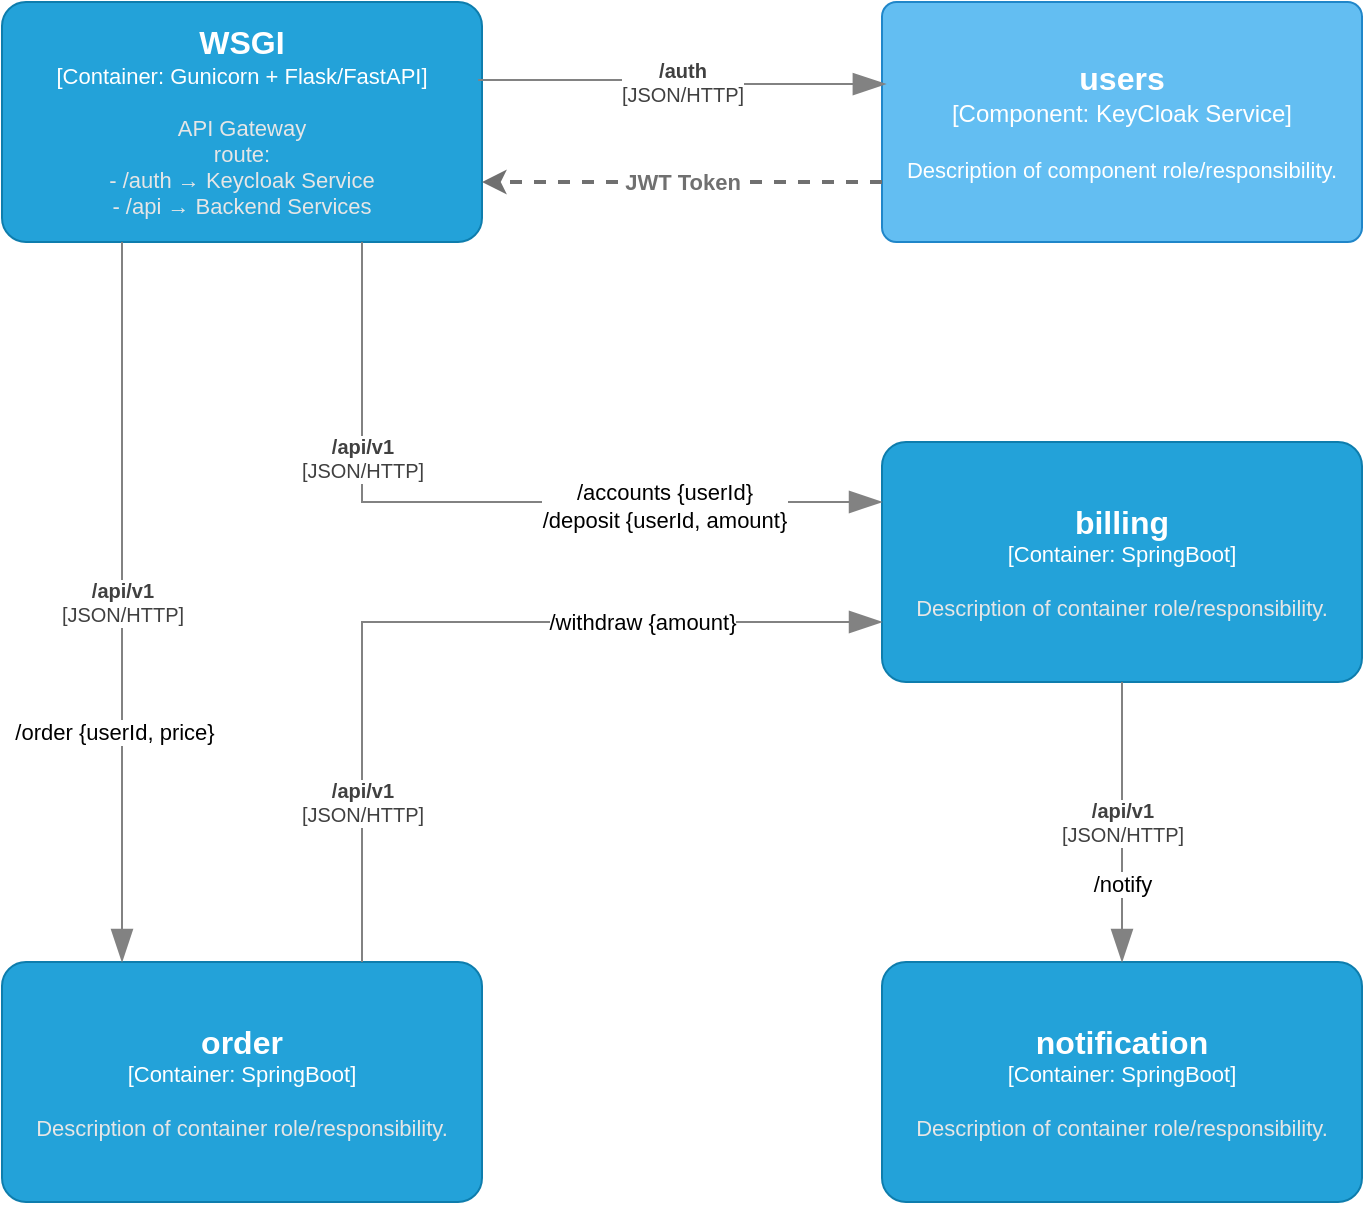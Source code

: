 <mxfile version="28.0.6">
  <diagram name="Page-1" id="hsagQJGzOLX75O1Nyzo3">
    <mxGraphModel dx="1426" dy="841" grid="1" gridSize="10" guides="1" tooltips="1" connect="1" arrows="1" fold="1" page="1" pageScale="1" pageWidth="827" pageHeight="1169" math="0" shadow="0">
      <root>
        <mxCell id="0" />
        <mxCell id="1" parent="0" />
        <object placeholders="1" c4Name="billing" c4Type="Container" c4Technology="SpringBoot" c4Description="Description of container role/responsibility." label="&lt;font style=&quot;font-size: 16px&quot;&gt;&lt;b&gt;%c4Name%&lt;/b&gt;&lt;/font&gt;&lt;div&gt;[%c4Type%: %c4Technology%]&lt;/div&gt;&lt;br&gt;&lt;div&gt;&lt;font style=&quot;font-size: 11px&quot;&gt;&lt;font color=&quot;#E6E6E6&quot;&gt;%c4Description%&lt;/font&gt;&lt;/div&gt;" id="Cb4a4VX6dAqoDMHBRrqM-2">
          <mxCell style="rounded=1;whiteSpace=wrap;html=1;fontSize=11;labelBackgroundColor=none;fillColor=#23A2D9;fontColor=#ffffff;align=center;arcSize=10;strokeColor=#0E7DAD;metaEdit=1;resizable=0;points=[[0.25,0,0],[0.5,0,0],[0.75,0,0],[1,0.25,0],[1,0.5,0],[1,0.75,0],[0.75,1,0],[0.5,1,0],[0.25,1,0],[0,0.75,0],[0,0.5,0],[0,0.25,0]];" vertex="1" parent="1">
            <mxGeometry x="520" y="380" width="240" height="120" as="geometry" />
          </mxCell>
        </object>
        <object placeholders="1" c4Name="order" c4Type="Container" c4Technology="SpringBoot" c4Description="Description of container role/responsibility." label="&lt;font style=&quot;font-size: 16px&quot;&gt;&lt;b&gt;%c4Name%&lt;/b&gt;&lt;/font&gt;&lt;div&gt;[%c4Type%: %c4Technology%]&lt;/div&gt;&lt;br&gt;&lt;div&gt;&lt;font style=&quot;font-size: 11px&quot;&gt;&lt;font color=&quot;#E6E6E6&quot;&gt;%c4Description%&lt;/font&gt;&lt;/div&gt;" id="Cb4a4VX6dAqoDMHBRrqM-3">
          <mxCell style="rounded=1;whiteSpace=wrap;html=1;fontSize=11;labelBackgroundColor=none;fillColor=#23A2D9;fontColor=#ffffff;align=center;arcSize=10;strokeColor=#0E7DAD;metaEdit=1;resizable=0;points=[[0.25,0,0],[0.5,0,0],[0.75,0,0],[1,0.25,0],[1,0.5,0],[1,0.75,0],[0.75,1,0],[0.5,1,0],[0.25,1,0],[0,0.75,0],[0,0.5,0],[0,0.25,0]];" vertex="1" parent="1">
            <mxGeometry x="80" y="640" width="240" height="120" as="geometry" />
          </mxCell>
        </object>
        <object placeholders="1" c4Name="notification" c4Type="Container" c4Technology="SpringBoot" c4Description="Description of container role/responsibility." label="&lt;font style=&quot;font-size: 16px&quot;&gt;&lt;b&gt;%c4Name%&lt;/b&gt;&lt;/font&gt;&lt;div&gt;[%c4Type%: %c4Technology%]&lt;/div&gt;&lt;br&gt;&lt;div&gt;&lt;font style=&quot;font-size: 11px&quot;&gt;&lt;font color=&quot;#E6E6E6&quot;&gt;%c4Description%&lt;/font&gt;&lt;/div&gt;" id="Cb4a4VX6dAqoDMHBRrqM-4">
          <mxCell style="rounded=1;whiteSpace=wrap;html=1;fontSize=11;labelBackgroundColor=none;fillColor=#23A2D9;fontColor=#ffffff;align=center;arcSize=10;strokeColor=#0E7DAD;metaEdit=1;resizable=0;points=[[0.25,0,0],[0.5,0,0],[0.75,0,0],[1,0.25,0],[1,0.5,0],[1,0.75,0],[0.75,1,0],[0.5,1,0],[0.25,1,0],[0,0.75,0],[0,0.5,0],[0,0.25,0]];" vertex="1" parent="1">
            <mxGeometry x="520" y="640" width="240" height="120" as="geometry" />
          </mxCell>
        </object>
        <object placeholders="1" c4Name="WSGI" c4Type="Container" c4Technology="Gunicorn + Flask/FastAPI" c4Description="API Gateway&#xa;route:&#xa;   - /auth → Keycloak Service&#xa;   - /api → Backend Services" label="&lt;font style=&quot;font-size: 16px&quot;&gt;&lt;b&gt;%c4Name%&lt;/b&gt;&lt;/font&gt;&lt;div&gt;[%c4Type%: %c4Technology%]&lt;/div&gt;&lt;br&gt;&lt;div&gt;&lt;font style=&quot;font-size: 11px&quot;&gt;&lt;font color=&quot;#E6E6E6&quot;&gt;%c4Description%&lt;/font&gt;&lt;/div&gt;" id="Cb4a4VX6dAqoDMHBRrqM-8">
          <mxCell style="rounded=1;whiteSpace=wrap;html=1;fontSize=11;labelBackgroundColor=none;fillColor=#23A2D9;fontColor=#ffffff;align=center;arcSize=10;strokeColor=#0E7DAD;metaEdit=1;resizable=0;points=[[0.25,0,0],[0.5,0,0],[0.75,0,0],[1,0.25,0],[1,0.5,0],[1,0.75,0],[0.75,1,0],[0.5,1,0],[0.25,1,0],[0,0.75,0],[0,0.5,0],[0,0.25,0]];" vertex="1" parent="1">
            <mxGeometry x="80" y="160" width="240" height="120" as="geometry" />
          </mxCell>
        </object>
        <object placeholders="1" c4Name="users" c4Type="Component" c4Technology="KeyCloak Service" c4Description="Description of component role/responsibility." label="&lt;font style=&quot;font-size: 16px&quot;&gt;&lt;b&gt;%c4Name%&lt;/b&gt;&lt;/font&gt;&lt;div&gt;[%c4Type%: %c4Technology%]&lt;/div&gt;&lt;br&gt;&lt;div&gt;&lt;font style=&quot;font-size: 11px&quot;&gt;%c4Description%&lt;/font&gt;&lt;/div&gt;" id="Cb4a4VX6dAqoDMHBRrqM-9">
          <mxCell style="rounded=1;whiteSpace=wrap;html=1;labelBackgroundColor=none;fillColor=#63BEF2;fontColor=#ffffff;align=center;arcSize=6;strokeColor=#2086C9;metaEdit=1;resizable=0;points=[[0.25,0,0],[0.5,0,0],[0.75,0,0],[1,0.25,0],[1,0.5,0],[1,0.75,0],[0.75,1,0],[0.5,1,0],[0.25,1,0],[0,0.75,0],[0,0.5,0],[0,0.25,0]];" vertex="1" parent="1">
            <mxGeometry x="520" y="160" width="240" height="120" as="geometry" />
          </mxCell>
        </object>
        <object placeholders="1" c4Type="Relationship" c4Technology="JSON/HTTP" c4Description="/auth" label="&lt;div style=&quot;text-align: left&quot;&gt;&lt;div style=&quot;text-align: center&quot;&gt;&lt;b&gt;%c4Description%&lt;/b&gt;&lt;/div&gt;&lt;div style=&quot;text-align: center&quot;&gt;[%c4Technology%]&lt;/div&gt;&lt;/div&gt;" id="Cb4a4VX6dAqoDMHBRrqM-11">
          <mxCell style="endArrow=blockThin;html=1;fontSize=10;fontColor=#404040;strokeWidth=1;endFill=1;strokeColor=#828282;elbow=vertical;metaEdit=1;endSize=14;startSize=14;jumpStyle=arc;jumpSize=16;rounded=0;edgeStyle=orthogonalEdgeStyle;entryX=0.008;entryY=0.342;entryDx=0;entryDy=0;entryPerimeter=0;exitX=0.992;exitY=0.325;exitDx=0;exitDy=0;exitPerimeter=0;" edge="1" parent="1" source="Cb4a4VX6dAqoDMHBRrqM-8" target="Cb4a4VX6dAqoDMHBRrqM-9">
            <mxGeometry width="240" relative="1" as="geometry">
              <mxPoint x="310" y="110" as="sourcePoint" />
              <mxPoint x="660" y="270" as="targetPoint" />
            </mxGeometry>
          </mxCell>
        </object>
        <object placeholders="1" c4Type="Relationship" c4Technology="JSON/HTTP" c4Description="/api/v1" label="&lt;div style=&quot;text-align: left&quot;&gt;&lt;div style=&quot;text-align: center&quot;&gt;&lt;b&gt;%c4Description%&lt;/b&gt;&lt;/div&gt;&lt;div style=&quot;text-align: center&quot;&gt;[%c4Technology%]&lt;/div&gt;&lt;/div&gt;" id="Cb4a4VX6dAqoDMHBRrqM-12">
          <mxCell style="endArrow=blockThin;html=1;fontSize=10;fontColor=#404040;strokeWidth=1;endFill=1;strokeColor=#828282;elbow=vertical;metaEdit=1;endSize=14;startSize=14;jumpStyle=arc;jumpSize=16;rounded=0;edgeStyle=orthogonalEdgeStyle;entryX=0;entryY=0.25;entryDx=0;entryDy=0;entryPerimeter=0;exitX=0.75;exitY=1;exitDx=0;exitDy=0;exitPerimeter=0;" edge="1" parent="1" source="Cb4a4VX6dAqoDMHBRrqM-8" target="Cb4a4VX6dAqoDMHBRrqM-2">
            <mxGeometry x="-0.448" width="240" relative="1" as="geometry">
              <mxPoint x="239" y="277" as="sourcePoint" />
              <mxPoint x="400" y="440" as="targetPoint" />
              <Array as="points">
                <mxPoint x="260" y="410" />
              </Array>
              <mxPoint as="offset" />
            </mxGeometry>
          </mxCell>
        </object>
        <mxCell id="Cb4a4VX6dAqoDMHBRrqM-23" value="/accounts {userId}&lt;div&gt;/deposit {userId, amount}&lt;/div&gt;" style="edgeLabel;html=1;align=center;verticalAlign=middle;resizable=0;points=[];" vertex="1" connectable="0" parent="Cb4a4VX6dAqoDMHBRrqM-12">
          <mxGeometry x="0.441" y="-2" relative="1" as="geometry">
            <mxPoint as="offset" />
          </mxGeometry>
        </mxCell>
        <object label="&lt;div style=&quot;text-align: left&quot;&gt;&lt;div style=&quot;text-align: center&quot;&gt;&lt;b&gt;JWT Token&lt;/b&gt;&lt;/div&gt;&lt;/div&gt;" c4Type="Relationship" c4Description="Description" c4Technology="technology" id="Cb4a4VX6dAqoDMHBRrqM-13">
          <mxCell style="edgeStyle=none;rounded=0;html=1;entryX=1;entryY=0.75;jettySize=auto;orthogonalLoop=1;strokeColor=#707070;strokeWidth=2;fontColor=#707070;jumpStyle=none;dashed=1;exitX=0;exitY=0.75;exitDx=0;exitDy=0;exitPerimeter=0;entryDx=0;entryDy=0;entryPerimeter=0;" edge="1" parent="1" source="Cb4a4VX6dAqoDMHBRrqM-9" target="Cb4a4VX6dAqoDMHBRrqM-8">
            <mxGeometry width="160" relative="1" as="geometry">
              <mxPoint x="400" y="360" as="sourcePoint" />
              <mxPoint x="560" y="360" as="targetPoint" />
            </mxGeometry>
            <C4Relationship as="c4" />
          </mxCell>
        </object>
        <object placeholders="1" c4Type="Relationship" c4Technology="JSON/HTTP" c4Description="/api/v1" label="&lt;div style=&quot;text-align: left&quot;&gt;&lt;div style=&quot;text-align: center&quot;&gt;&lt;b&gt;%c4Description%&lt;/b&gt;&lt;/div&gt;&lt;div style=&quot;text-align: center&quot;&gt;[%c4Technology%]&lt;/div&gt;&lt;/div&gt;" id="Cb4a4VX6dAqoDMHBRrqM-16">
          <mxCell style="endArrow=blockThin;html=1;fontSize=10;fontColor=#404040;strokeWidth=1;endFill=1;strokeColor=#828282;elbow=vertical;metaEdit=1;endSize=14;startSize=14;jumpStyle=arc;jumpSize=16;rounded=0;edgeStyle=orthogonalEdgeStyle;exitX=0.5;exitY=1;exitDx=0;exitDy=0;exitPerimeter=0;entryX=0.5;entryY=0;entryDx=0;entryDy=0;entryPerimeter=0;" edge="1" parent="1" source="Cb4a4VX6dAqoDMHBRrqM-2" target="Cb4a4VX6dAqoDMHBRrqM-4">
            <mxGeometry width="240" relative="1" as="geometry">
              <mxPoint x="490" y="590" as="sourcePoint" />
              <mxPoint x="730" y="590" as="targetPoint" />
            </mxGeometry>
          </mxCell>
        </object>
        <mxCell id="Cb4a4VX6dAqoDMHBRrqM-25" value="/notify" style="edgeLabel;html=1;align=center;verticalAlign=middle;resizable=0;points=[];" vertex="1" connectable="0" parent="Cb4a4VX6dAqoDMHBRrqM-16">
          <mxGeometry x="0.446" relative="1" as="geometry">
            <mxPoint as="offset" />
          </mxGeometry>
        </mxCell>
        <object placeholders="1" c4Type="Relationship" c4Technology="JSON/HTTP" c4Description="/api/v1" label="&lt;div style=&quot;text-align: left&quot;&gt;&lt;div style=&quot;text-align: center&quot;&gt;&lt;b&gt;%c4Description%&lt;/b&gt;&lt;/div&gt;&lt;div style=&quot;text-align: center&quot;&gt;[%c4Technology%]&lt;/div&gt;&lt;/div&gt;" id="Cb4a4VX6dAqoDMHBRrqM-17">
          <mxCell style="endArrow=blockThin;html=1;fontSize=10;fontColor=#404040;strokeWidth=1;endFill=1;strokeColor=#828282;elbow=vertical;metaEdit=1;endSize=14;startSize=14;jumpStyle=arc;jumpSize=16;rounded=0;edgeStyle=orthogonalEdgeStyle;exitX=0.25;exitY=1;exitDx=0;exitDy=0;exitPerimeter=0;entryX=0.25;entryY=0;entryDx=0;entryDy=0;entryPerimeter=0;" edge="1" parent="1" source="Cb4a4VX6dAqoDMHBRrqM-8" target="Cb4a4VX6dAqoDMHBRrqM-3">
            <mxGeometry width="240" relative="1" as="geometry">
              <mxPoint x="160" y="560" as="sourcePoint" />
              <mxPoint x="400" y="560" as="targetPoint" />
            </mxGeometry>
          </mxCell>
        </object>
        <mxCell id="Cb4a4VX6dAqoDMHBRrqM-19" value="&lt;span style=&quot;color: rgba(0, 0, 0, 0); font-family: monospace; font-size: 0px; text-align: start; background-color: rgb(236, 236, 236);&quot;&gt;%3CmxGraphModel%3E%3Croot%3E%3CmxCell%20id%3D%220%22%2F%3E%3CmxCell%20id%3D%221%22%20parent%3D%220%22%2F%3E%3CmxCell%20id%3D%222%22%20value%3D%22-%20%2Faccounts%2F%26lt%3Bdiv%26gt%3B-%20%2Fdeposit%26lt%3B%2Fdiv%26gt%3B%26lt%3Bdiv%26gt%3B%26amp%3Bnbsp%3B-%20%2Fwithdraw%26lt%3Bbr%26gt%3B-%20%2Forder%26lt%3B%2Fdiv%26gt%3B%22%20style%3D%22edgeLabel%3Bhtml%3D1%3Balign%3Dcenter%3BverticalAlign%3Dmiddle%3Bresizable%3D0%3Bpoints%3D%5B%5D%3B%22%20vertex%3D%221%22%20connectable%3D%220%22%20parent%3D%221%22%3E%3CmxGeometry%20x%3D%22402%22%20y%3D%22412%22%20as%3D%22geometry%22%2F%3E%3C%2FmxCell%3E%3C%2Froot%3E%3C%2FmxGraphModel%&lt;/span&gt;" style="edgeLabel;html=1;align=center;verticalAlign=middle;resizable=0;points=[];" vertex="1" connectable="0" parent="Cb4a4VX6dAqoDMHBRrqM-17">
          <mxGeometry x="0.311" y="1" relative="1" as="geometry">
            <mxPoint as="offset" />
          </mxGeometry>
        </mxCell>
        <mxCell id="Cb4a4VX6dAqoDMHBRrqM-20" value="/order {userId, price}" style="edgeLabel;html=1;align=center;verticalAlign=middle;resizable=0;points=[];" vertex="1" connectable="0" parent="Cb4a4VX6dAqoDMHBRrqM-17">
          <mxGeometry x="0.361" y="-4" relative="1" as="geometry">
            <mxPoint as="offset" />
          </mxGeometry>
        </mxCell>
        <object placeholders="1" c4Type="Relationship" c4Technology="JSON/HTTP" c4Description="/api/v1" label="&lt;div style=&quot;text-align: left&quot;&gt;&lt;div style=&quot;text-align: center&quot;&gt;&lt;b&gt;%c4Description%&lt;/b&gt;&lt;/div&gt;&lt;div style=&quot;text-align: center&quot;&gt;[%c4Technology%]&lt;/div&gt;&lt;/div&gt;" id="Cb4a4VX6dAqoDMHBRrqM-18">
          <mxCell style="endArrow=blockThin;html=1;fontSize=10;fontColor=#404040;strokeWidth=1;endFill=1;strokeColor=#828282;elbow=vertical;metaEdit=1;endSize=14;startSize=14;jumpStyle=arc;jumpSize=16;rounded=0;edgeStyle=orthogonalEdgeStyle;entryX=0;entryY=0.75;entryDx=0;entryDy=0;entryPerimeter=0;exitX=0.75;exitY=0;exitDx=0;exitDy=0;exitPerimeter=0;" edge="1" parent="1" source="Cb4a4VX6dAqoDMHBRrqM-3" target="Cb4a4VX6dAqoDMHBRrqM-2">
            <mxGeometry x="-0.628" width="240" relative="1" as="geometry">
              <mxPoint x="300" y="560" as="sourcePoint" />
              <mxPoint x="530" y="530" as="targetPoint" />
              <mxPoint as="offset" />
            </mxGeometry>
          </mxCell>
        </object>
        <mxCell id="Cb4a4VX6dAqoDMHBRrqM-21" value="&lt;div&gt;/withdraw {amount}&lt;br&gt;&lt;/div&gt;" style="edgeLabel;html=1;align=center;verticalAlign=middle;resizable=0;points=[];" vertex="1" connectable="0" parent="1">
          <mxGeometry x="400" y="470" as="geometry" />
        </mxCell>
      </root>
    </mxGraphModel>
  </diagram>
</mxfile>
